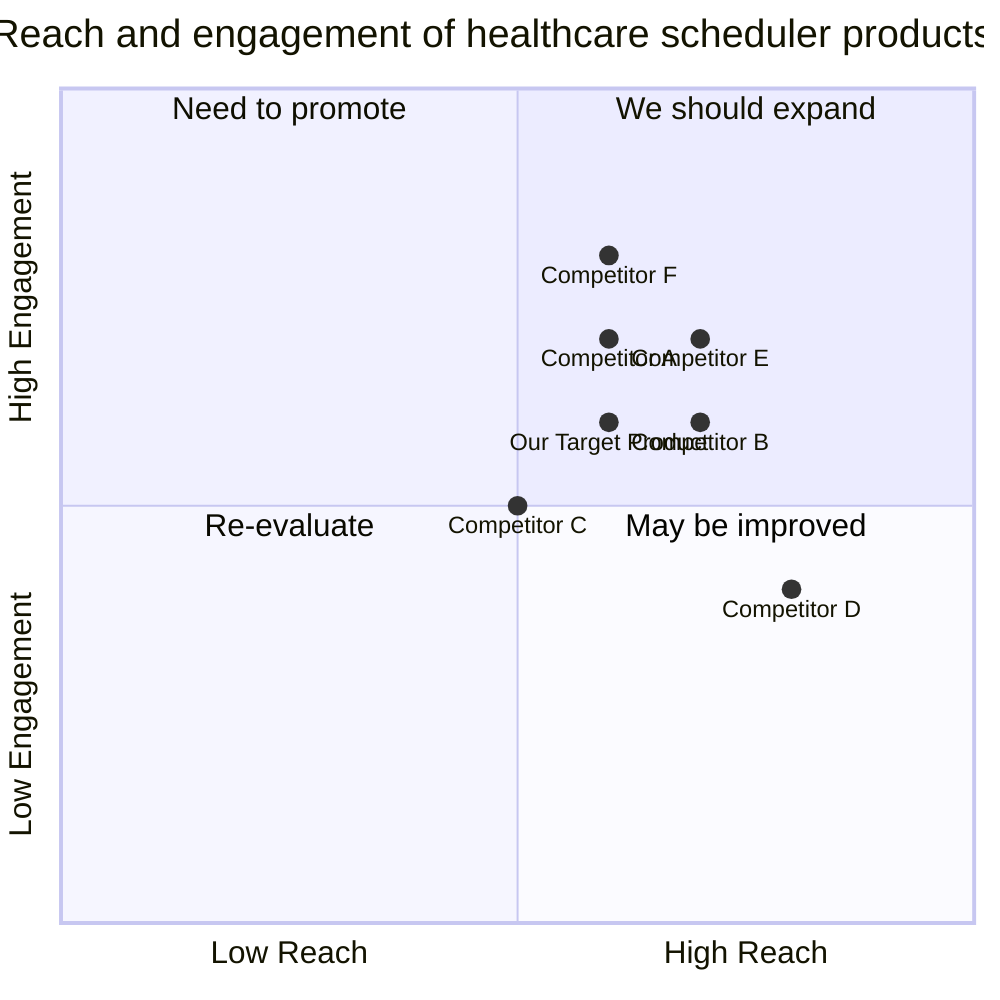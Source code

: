 quadrantChart
    title Reach and engagement of healthcare scheduler products
    x-axis Low Reach --> High Reach
    y-axis Low Engagement --> High Engagement
    quadrant-1 We should expand
    quadrant-2 Need to promote
    quadrant-3 Re-evaluate
    quadrant-4 May be improved
    "Competitor A": [0.6, 0.7]
    "Competitor B": [0.7, 0.6]
    "Competitor C": [0.5, 0.5]
    "Competitor D": [0.8, 0.4]
    "Competitor E": [0.7, 0.7]
    "Competitor F": [0.6, 0.8]
    "Our Target Product": [0.6, 0.6]